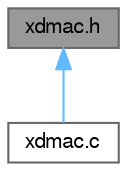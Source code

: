 digraph "xdmac.h"
{
 // LATEX_PDF_SIZE
  bgcolor="transparent";
  edge [fontname=FreeSans,fontsize=10,labelfontname=FreeSans,labelfontsize=10];
  node [fontname=FreeSans,fontsize=10,shape=box,height=0.2,width=0.4];
  Node1 [label="xdmac.h",height=0.2,width=0.4,color="gray40", fillcolor="grey60", style="filled", fontcolor="black",tooltip="SAM XDMA Controller (DMAC) driver."];
  Node1 -> Node2 [dir="back",color="steelblue1",style="solid"];
  Node2 [label="xdmac.c",height=0.2,width=0.4,color="grey40", fillcolor="white", style="filled",URL="$xdmac_8c.html",tooltip="SAM XDMA Controller (XDMAC) driver."];
}
